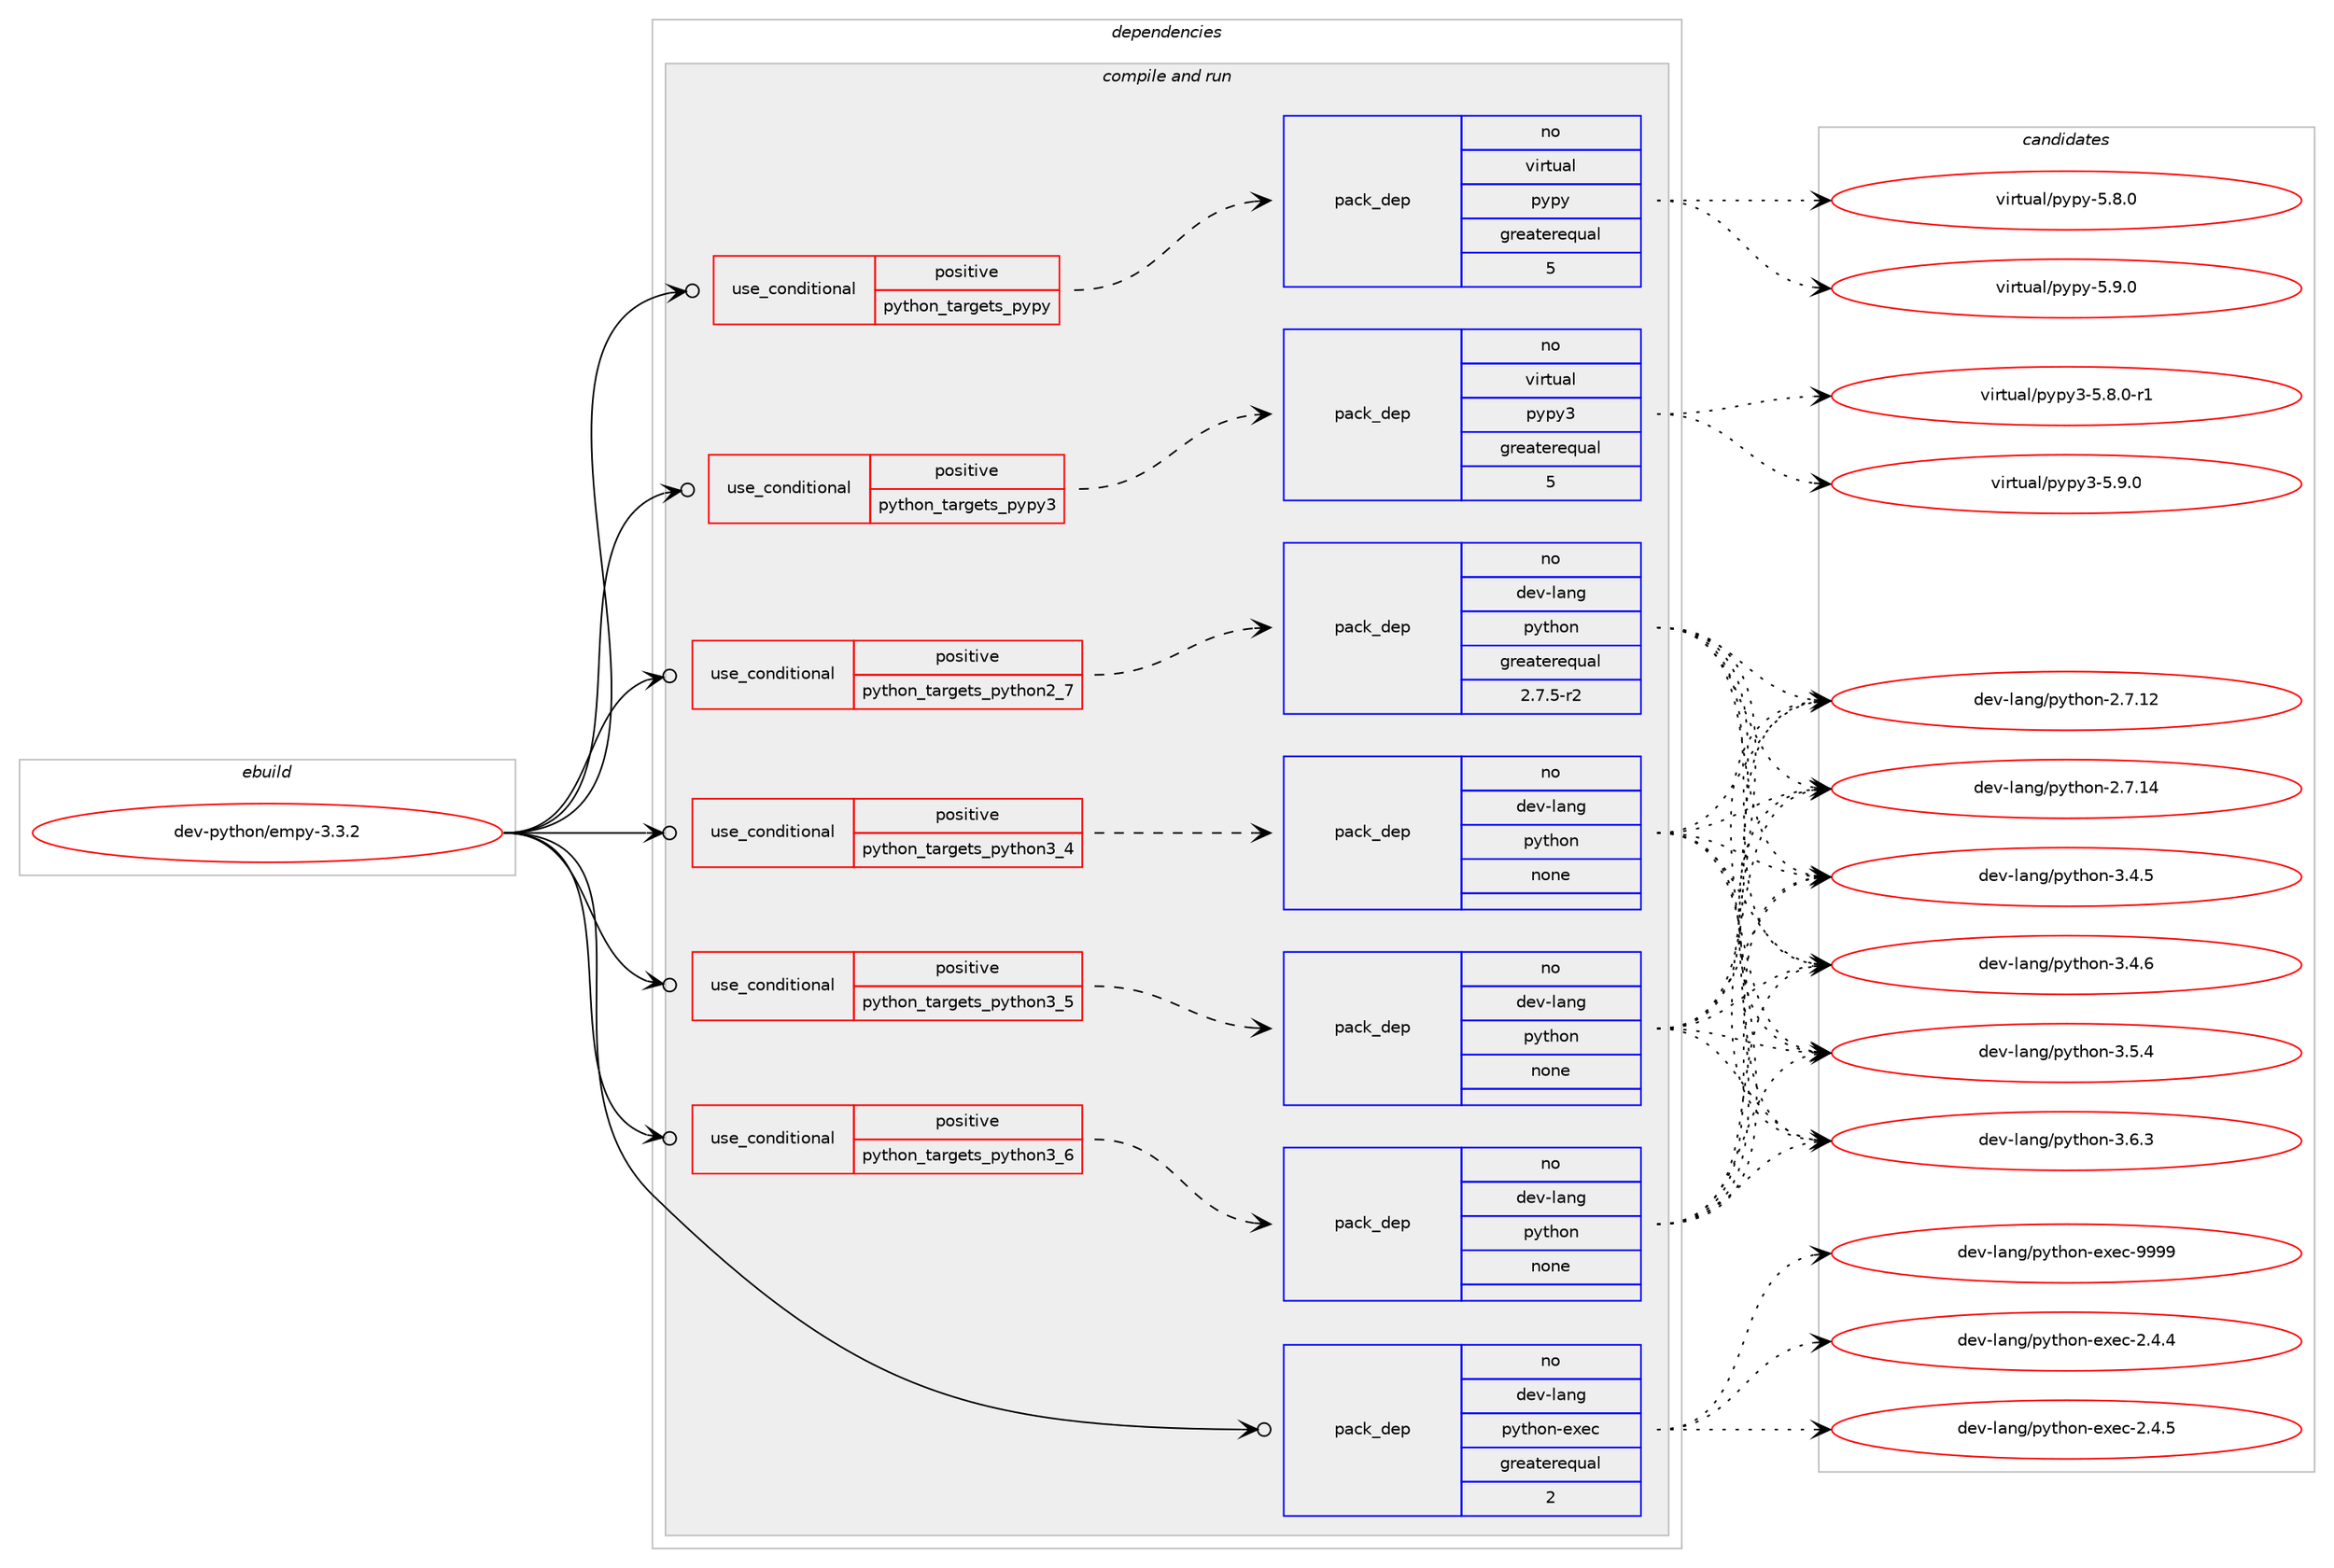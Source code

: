 digraph prolog {

# *************
# Graph options
# *************

newrank=true;
concentrate=true;
compound=true;
graph [rankdir=LR,fontname=Helvetica,fontsize=10,ranksep=1.5];#, ranksep=2.5, nodesep=0.2];
edge  [arrowhead=vee];
node  [fontname=Helvetica,fontsize=10];

# **********
# The ebuild
# **********

subgraph cluster_leftcol {
color=gray;
rank=same;
label=<<i>ebuild</i>>;
id [label="dev-python/empy-3.3.2", color=red, width=4, href="../dev-python/empy-3.3.2.svg"];
}

# ****************
# The dependencies
# ****************

subgraph cluster_midcol {
color=gray;
label=<<i>dependencies</i>>;
subgraph cluster_compile {
fillcolor="#eeeeee";
style=filled;
label=<<i>compile</i>>;
}
subgraph cluster_compileandrun {
fillcolor="#eeeeee";
style=filled;
label=<<i>compile and run</i>>;
subgraph cond32375 {
dependency156025 [label=<<TABLE BORDER="0" CELLBORDER="1" CELLSPACING="0" CELLPADDING="4"><TR><TD ROWSPAN="3" CELLPADDING="10">use_conditional</TD></TR><TR><TD>positive</TD></TR><TR><TD>python_targets_pypy</TD></TR></TABLE>>, shape=none, color=red];
subgraph pack119815 {
dependency156026 [label=<<TABLE BORDER="0" CELLBORDER="1" CELLSPACING="0" CELLPADDING="4" WIDTH="220"><TR><TD ROWSPAN="6" CELLPADDING="30">pack_dep</TD></TR><TR><TD WIDTH="110">no</TD></TR><TR><TD>virtual</TD></TR><TR><TD>pypy</TD></TR><TR><TD>greaterequal</TD></TR><TR><TD>5</TD></TR></TABLE>>, shape=none, color=blue];
}
dependency156025:e -> dependency156026:w [weight=20,style="dashed",arrowhead="vee"];
}
id:e -> dependency156025:w [weight=20,style="solid",arrowhead="odotvee"];
subgraph cond32376 {
dependency156027 [label=<<TABLE BORDER="0" CELLBORDER="1" CELLSPACING="0" CELLPADDING="4"><TR><TD ROWSPAN="3" CELLPADDING="10">use_conditional</TD></TR><TR><TD>positive</TD></TR><TR><TD>python_targets_pypy3</TD></TR></TABLE>>, shape=none, color=red];
subgraph pack119816 {
dependency156028 [label=<<TABLE BORDER="0" CELLBORDER="1" CELLSPACING="0" CELLPADDING="4" WIDTH="220"><TR><TD ROWSPAN="6" CELLPADDING="30">pack_dep</TD></TR><TR><TD WIDTH="110">no</TD></TR><TR><TD>virtual</TD></TR><TR><TD>pypy3</TD></TR><TR><TD>greaterequal</TD></TR><TR><TD>5</TD></TR></TABLE>>, shape=none, color=blue];
}
dependency156027:e -> dependency156028:w [weight=20,style="dashed",arrowhead="vee"];
}
id:e -> dependency156027:w [weight=20,style="solid",arrowhead="odotvee"];
subgraph cond32377 {
dependency156029 [label=<<TABLE BORDER="0" CELLBORDER="1" CELLSPACING="0" CELLPADDING="4"><TR><TD ROWSPAN="3" CELLPADDING="10">use_conditional</TD></TR><TR><TD>positive</TD></TR><TR><TD>python_targets_python2_7</TD></TR></TABLE>>, shape=none, color=red];
subgraph pack119817 {
dependency156030 [label=<<TABLE BORDER="0" CELLBORDER="1" CELLSPACING="0" CELLPADDING="4" WIDTH="220"><TR><TD ROWSPAN="6" CELLPADDING="30">pack_dep</TD></TR><TR><TD WIDTH="110">no</TD></TR><TR><TD>dev-lang</TD></TR><TR><TD>python</TD></TR><TR><TD>greaterequal</TD></TR><TR><TD>2.7.5-r2</TD></TR></TABLE>>, shape=none, color=blue];
}
dependency156029:e -> dependency156030:w [weight=20,style="dashed",arrowhead="vee"];
}
id:e -> dependency156029:w [weight=20,style="solid",arrowhead="odotvee"];
subgraph cond32378 {
dependency156031 [label=<<TABLE BORDER="0" CELLBORDER="1" CELLSPACING="0" CELLPADDING="4"><TR><TD ROWSPAN="3" CELLPADDING="10">use_conditional</TD></TR><TR><TD>positive</TD></TR><TR><TD>python_targets_python3_4</TD></TR></TABLE>>, shape=none, color=red];
subgraph pack119818 {
dependency156032 [label=<<TABLE BORDER="0" CELLBORDER="1" CELLSPACING="0" CELLPADDING="4" WIDTH="220"><TR><TD ROWSPAN="6" CELLPADDING="30">pack_dep</TD></TR><TR><TD WIDTH="110">no</TD></TR><TR><TD>dev-lang</TD></TR><TR><TD>python</TD></TR><TR><TD>none</TD></TR><TR><TD></TD></TR></TABLE>>, shape=none, color=blue];
}
dependency156031:e -> dependency156032:w [weight=20,style="dashed",arrowhead="vee"];
}
id:e -> dependency156031:w [weight=20,style="solid",arrowhead="odotvee"];
subgraph cond32379 {
dependency156033 [label=<<TABLE BORDER="0" CELLBORDER="1" CELLSPACING="0" CELLPADDING="4"><TR><TD ROWSPAN="3" CELLPADDING="10">use_conditional</TD></TR><TR><TD>positive</TD></TR><TR><TD>python_targets_python3_5</TD></TR></TABLE>>, shape=none, color=red];
subgraph pack119819 {
dependency156034 [label=<<TABLE BORDER="0" CELLBORDER="1" CELLSPACING="0" CELLPADDING="4" WIDTH="220"><TR><TD ROWSPAN="6" CELLPADDING="30">pack_dep</TD></TR><TR><TD WIDTH="110">no</TD></TR><TR><TD>dev-lang</TD></TR><TR><TD>python</TD></TR><TR><TD>none</TD></TR><TR><TD></TD></TR></TABLE>>, shape=none, color=blue];
}
dependency156033:e -> dependency156034:w [weight=20,style="dashed",arrowhead="vee"];
}
id:e -> dependency156033:w [weight=20,style="solid",arrowhead="odotvee"];
subgraph cond32380 {
dependency156035 [label=<<TABLE BORDER="0" CELLBORDER="1" CELLSPACING="0" CELLPADDING="4"><TR><TD ROWSPAN="3" CELLPADDING="10">use_conditional</TD></TR><TR><TD>positive</TD></TR><TR><TD>python_targets_python3_6</TD></TR></TABLE>>, shape=none, color=red];
subgraph pack119820 {
dependency156036 [label=<<TABLE BORDER="0" CELLBORDER="1" CELLSPACING="0" CELLPADDING="4" WIDTH="220"><TR><TD ROWSPAN="6" CELLPADDING="30">pack_dep</TD></TR><TR><TD WIDTH="110">no</TD></TR><TR><TD>dev-lang</TD></TR><TR><TD>python</TD></TR><TR><TD>none</TD></TR><TR><TD></TD></TR></TABLE>>, shape=none, color=blue];
}
dependency156035:e -> dependency156036:w [weight=20,style="dashed",arrowhead="vee"];
}
id:e -> dependency156035:w [weight=20,style="solid",arrowhead="odotvee"];
subgraph pack119821 {
dependency156037 [label=<<TABLE BORDER="0" CELLBORDER="1" CELLSPACING="0" CELLPADDING="4" WIDTH="220"><TR><TD ROWSPAN="6" CELLPADDING="30">pack_dep</TD></TR><TR><TD WIDTH="110">no</TD></TR><TR><TD>dev-lang</TD></TR><TR><TD>python-exec</TD></TR><TR><TD>greaterequal</TD></TR><TR><TD>2</TD></TR></TABLE>>, shape=none, color=blue];
}
id:e -> dependency156037:w [weight=20,style="solid",arrowhead="odotvee"];
}
subgraph cluster_run {
fillcolor="#eeeeee";
style=filled;
label=<<i>run</i>>;
}
}

# **************
# The candidates
# **************

subgraph cluster_choices {
rank=same;
color=gray;
label=<<i>candidates</i>>;

subgraph choice119815 {
color=black;
nodesep=1;
choice1181051141161179710847112121112121455346564648 [label="virtual/pypy-5.8.0", color=red, width=4,href="../virtual/pypy-5.8.0.svg"];
choice1181051141161179710847112121112121455346574648 [label="virtual/pypy-5.9.0", color=red, width=4,href="../virtual/pypy-5.9.0.svg"];
dependency156026:e -> choice1181051141161179710847112121112121455346564648:w [style=dotted,weight="100"];
dependency156026:e -> choice1181051141161179710847112121112121455346574648:w [style=dotted,weight="100"];
}
subgraph choice119816 {
color=black;
nodesep=1;
choice1181051141161179710847112121112121514553465646484511449 [label="virtual/pypy3-5.8.0-r1", color=red, width=4,href="../virtual/pypy3-5.8.0-r1.svg"];
choice118105114116117971084711212111212151455346574648 [label="virtual/pypy3-5.9.0", color=red, width=4,href="../virtual/pypy3-5.9.0.svg"];
dependency156028:e -> choice1181051141161179710847112121112121514553465646484511449:w [style=dotted,weight="100"];
dependency156028:e -> choice118105114116117971084711212111212151455346574648:w [style=dotted,weight="100"];
}
subgraph choice119817 {
color=black;
nodesep=1;
choice10010111845108971101034711212111610411111045504655464950 [label="dev-lang/python-2.7.12", color=red, width=4,href="../dev-lang/python-2.7.12.svg"];
choice10010111845108971101034711212111610411111045504655464952 [label="dev-lang/python-2.7.14", color=red, width=4,href="../dev-lang/python-2.7.14.svg"];
choice100101118451089711010347112121116104111110455146524653 [label="dev-lang/python-3.4.5", color=red, width=4,href="../dev-lang/python-3.4.5.svg"];
choice100101118451089711010347112121116104111110455146524654 [label="dev-lang/python-3.4.6", color=red, width=4,href="../dev-lang/python-3.4.6.svg"];
choice100101118451089711010347112121116104111110455146534652 [label="dev-lang/python-3.5.4", color=red, width=4,href="../dev-lang/python-3.5.4.svg"];
choice100101118451089711010347112121116104111110455146544651 [label="dev-lang/python-3.6.3", color=red, width=4,href="../dev-lang/python-3.6.3.svg"];
dependency156030:e -> choice10010111845108971101034711212111610411111045504655464950:w [style=dotted,weight="100"];
dependency156030:e -> choice10010111845108971101034711212111610411111045504655464952:w [style=dotted,weight="100"];
dependency156030:e -> choice100101118451089711010347112121116104111110455146524653:w [style=dotted,weight="100"];
dependency156030:e -> choice100101118451089711010347112121116104111110455146524654:w [style=dotted,weight="100"];
dependency156030:e -> choice100101118451089711010347112121116104111110455146534652:w [style=dotted,weight="100"];
dependency156030:e -> choice100101118451089711010347112121116104111110455146544651:w [style=dotted,weight="100"];
}
subgraph choice119818 {
color=black;
nodesep=1;
choice10010111845108971101034711212111610411111045504655464950 [label="dev-lang/python-2.7.12", color=red, width=4,href="../dev-lang/python-2.7.12.svg"];
choice10010111845108971101034711212111610411111045504655464952 [label="dev-lang/python-2.7.14", color=red, width=4,href="../dev-lang/python-2.7.14.svg"];
choice100101118451089711010347112121116104111110455146524653 [label="dev-lang/python-3.4.5", color=red, width=4,href="../dev-lang/python-3.4.5.svg"];
choice100101118451089711010347112121116104111110455146524654 [label="dev-lang/python-3.4.6", color=red, width=4,href="../dev-lang/python-3.4.6.svg"];
choice100101118451089711010347112121116104111110455146534652 [label="dev-lang/python-3.5.4", color=red, width=4,href="../dev-lang/python-3.5.4.svg"];
choice100101118451089711010347112121116104111110455146544651 [label="dev-lang/python-3.6.3", color=red, width=4,href="../dev-lang/python-3.6.3.svg"];
dependency156032:e -> choice10010111845108971101034711212111610411111045504655464950:w [style=dotted,weight="100"];
dependency156032:e -> choice10010111845108971101034711212111610411111045504655464952:w [style=dotted,weight="100"];
dependency156032:e -> choice100101118451089711010347112121116104111110455146524653:w [style=dotted,weight="100"];
dependency156032:e -> choice100101118451089711010347112121116104111110455146524654:w [style=dotted,weight="100"];
dependency156032:e -> choice100101118451089711010347112121116104111110455146534652:w [style=dotted,weight="100"];
dependency156032:e -> choice100101118451089711010347112121116104111110455146544651:w [style=dotted,weight="100"];
}
subgraph choice119819 {
color=black;
nodesep=1;
choice10010111845108971101034711212111610411111045504655464950 [label="dev-lang/python-2.7.12", color=red, width=4,href="../dev-lang/python-2.7.12.svg"];
choice10010111845108971101034711212111610411111045504655464952 [label="dev-lang/python-2.7.14", color=red, width=4,href="../dev-lang/python-2.7.14.svg"];
choice100101118451089711010347112121116104111110455146524653 [label="dev-lang/python-3.4.5", color=red, width=4,href="../dev-lang/python-3.4.5.svg"];
choice100101118451089711010347112121116104111110455146524654 [label="dev-lang/python-3.4.6", color=red, width=4,href="../dev-lang/python-3.4.6.svg"];
choice100101118451089711010347112121116104111110455146534652 [label="dev-lang/python-3.5.4", color=red, width=4,href="../dev-lang/python-3.5.4.svg"];
choice100101118451089711010347112121116104111110455146544651 [label="dev-lang/python-3.6.3", color=red, width=4,href="../dev-lang/python-3.6.3.svg"];
dependency156034:e -> choice10010111845108971101034711212111610411111045504655464950:w [style=dotted,weight="100"];
dependency156034:e -> choice10010111845108971101034711212111610411111045504655464952:w [style=dotted,weight="100"];
dependency156034:e -> choice100101118451089711010347112121116104111110455146524653:w [style=dotted,weight="100"];
dependency156034:e -> choice100101118451089711010347112121116104111110455146524654:w [style=dotted,weight="100"];
dependency156034:e -> choice100101118451089711010347112121116104111110455146534652:w [style=dotted,weight="100"];
dependency156034:e -> choice100101118451089711010347112121116104111110455146544651:w [style=dotted,weight="100"];
}
subgraph choice119820 {
color=black;
nodesep=1;
choice10010111845108971101034711212111610411111045504655464950 [label="dev-lang/python-2.7.12", color=red, width=4,href="../dev-lang/python-2.7.12.svg"];
choice10010111845108971101034711212111610411111045504655464952 [label="dev-lang/python-2.7.14", color=red, width=4,href="../dev-lang/python-2.7.14.svg"];
choice100101118451089711010347112121116104111110455146524653 [label="dev-lang/python-3.4.5", color=red, width=4,href="../dev-lang/python-3.4.5.svg"];
choice100101118451089711010347112121116104111110455146524654 [label="dev-lang/python-3.4.6", color=red, width=4,href="../dev-lang/python-3.4.6.svg"];
choice100101118451089711010347112121116104111110455146534652 [label="dev-lang/python-3.5.4", color=red, width=4,href="../dev-lang/python-3.5.4.svg"];
choice100101118451089711010347112121116104111110455146544651 [label="dev-lang/python-3.6.3", color=red, width=4,href="../dev-lang/python-3.6.3.svg"];
dependency156036:e -> choice10010111845108971101034711212111610411111045504655464950:w [style=dotted,weight="100"];
dependency156036:e -> choice10010111845108971101034711212111610411111045504655464952:w [style=dotted,weight="100"];
dependency156036:e -> choice100101118451089711010347112121116104111110455146524653:w [style=dotted,weight="100"];
dependency156036:e -> choice100101118451089711010347112121116104111110455146524654:w [style=dotted,weight="100"];
dependency156036:e -> choice100101118451089711010347112121116104111110455146534652:w [style=dotted,weight="100"];
dependency156036:e -> choice100101118451089711010347112121116104111110455146544651:w [style=dotted,weight="100"];
}
subgraph choice119821 {
color=black;
nodesep=1;
choice1001011184510897110103471121211161041111104510112010199455046524652 [label="dev-lang/python-exec-2.4.4", color=red, width=4,href="../dev-lang/python-exec-2.4.4.svg"];
choice1001011184510897110103471121211161041111104510112010199455046524653 [label="dev-lang/python-exec-2.4.5", color=red, width=4,href="../dev-lang/python-exec-2.4.5.svg"];
choice10010111845108971101034711212111610411111045101120101994557575757 [label="dev-lang/python-exec-9999", color=red, width=4,href="../dev-lang/python-exec-9999.svg"];
dependency156037:e -> choice1001011184510897110103471121211161041111104510112010199455046524652:w [style=dotted,weight="100"];
dependency156037:e -> choice1001011184510897110103471121211161041111104510112010199455046524653:w [style=dotted,weight="100"];
dependency156037:e -> choice10010111845108971101034711212111610411111045101120101994557575757:w [style=dotted,weight="100"];
}
}

}
